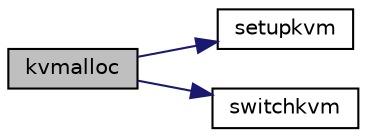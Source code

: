 digraph "kvmalloc"
{
 // LATEX_PDF_SIZE
  edge [fontname="Helvetica",fontsize="10",labelfontname="Helvetica",labelfontsize="10"];
  node [fontname="Helvetica",fontsize="10",shape=record];
  rankdir="LR";
  Node1 [label="kvmalloc",height=0.2,width=0.4,color="black", fillcolor="grey75", style="filled", fontcolor="black",tooltip=" "];
  Node1 -> Node2 [color="midnightblue",fontsize="10",style="solid",fontname="Helvetica"];
  Node2 [label="setupkvm",height=0.2,width=0.4,color="black", fillcolor="white", style="filled",URL="$de/de9/vm_8c.html#aa7dbd3b5c70eb93e0e7fb8331202821d",tooltip=" "];
  Node1 -> Node3 [color="midnightblue",fontsize="10",style="solid",fontname="Helvetica"];
  Node3 [label="switchkvm",height=0.2,width=0.4,color="black", fillcolor="white", style="filled",URL="$de/de9/vm_8c.html#a02ca0670bc1fe12e38453082631ff360",tooltip=" "];
}
